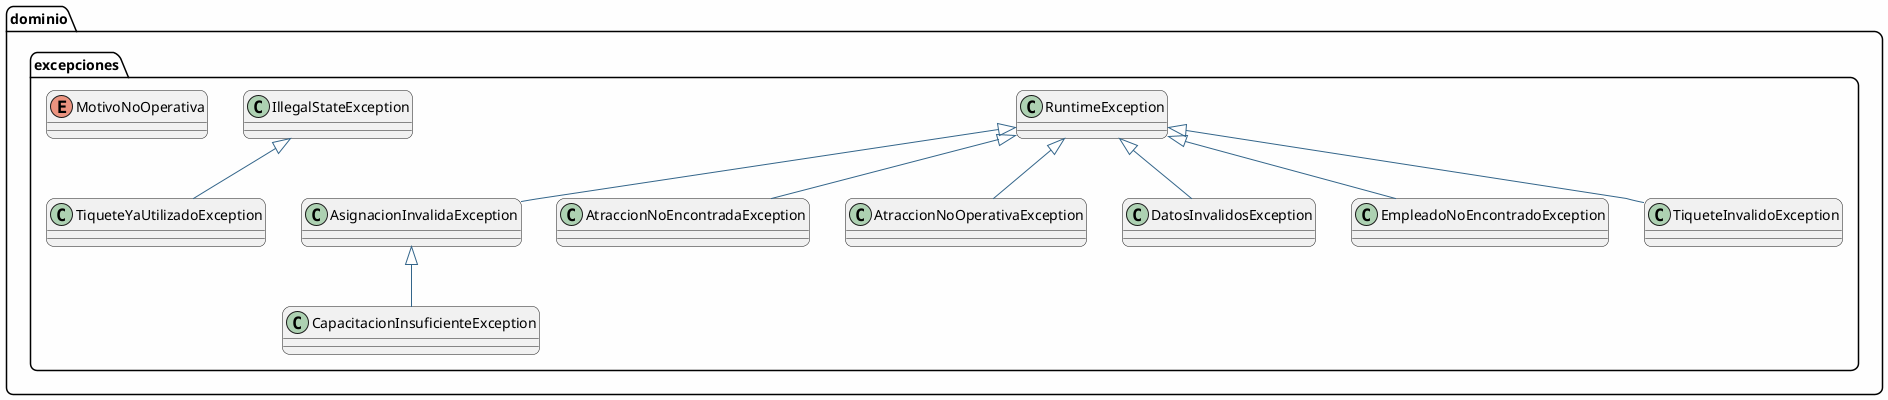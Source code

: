 @startuml
skinparam backgroundColor #FEFEFE
skinparam linetype polyline
skinparam shadowing false
skinparam roundcorner 15
skinparam ArrowColor #33658A
skinparam defaultTextAlignment center
package dominio.excepciones {
  class RuntimeException
  class IllegalStateException
  class AsignacionInvalidaException extends RuntimeException
  class AtraccionNoEncontradaException extends RuntimeException
  class AtraccionNoOperativaException extends RuntimeException
  class CapacitacionInsuficienteException extends AsignacionInvalidaException
  class DatosInvalidosException extends RuntimeException
  class EmpleadoNoEncontradoException extends RuntimeException
  class TiqueteInvalidoException extends RuntimeException
  class TiqueteYaUtilizadoException extends IllegalStateException
  enum MotivoNoOperativa
}
@enduml
